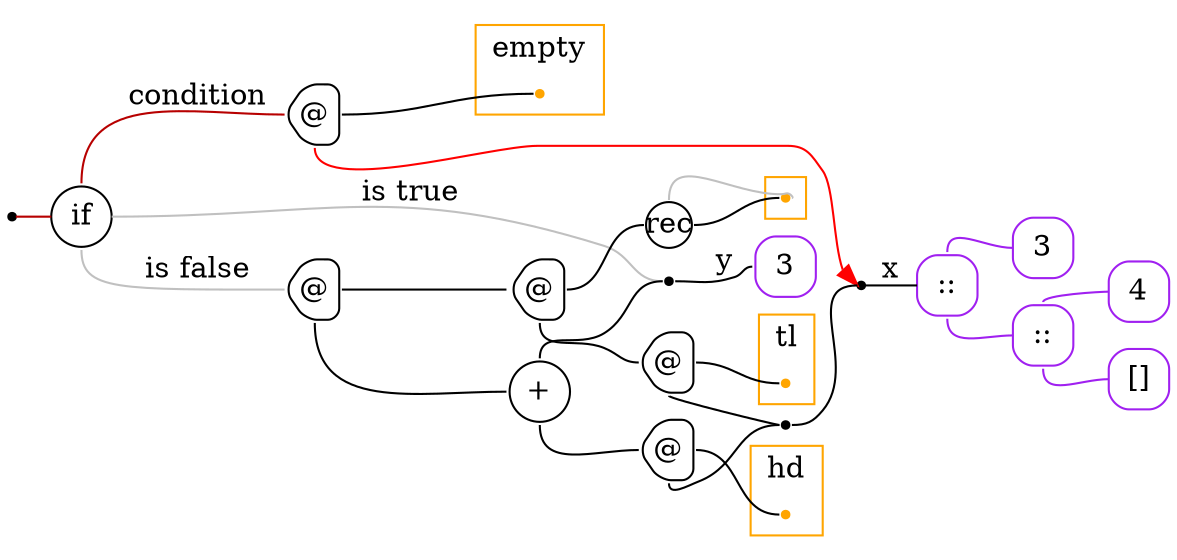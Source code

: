 digraph G {
  rankdir=LR;
  edge[arrowhead=none,arrowtail=none];
  node[fixedsize=true,shape=circle]
  size="9.201041666666667,5.219270833333334";
  labeldistance=0;
  nodesep=.175;
  ranksep=.175;

 nd1[shape=point];
   nd28[label="3",tooltip="nd28-ConstGraph",style=rounded,orientation=90,shape=square,width=.4,height=.4,color="purple"];
   nd34[label="4",tooltip="nd34-ConstGraph",style=rounded,orientation=90,shape=square,width=.4,height=.4,color="purple"];
   nd39[label="[]",tooltip="nd39-ConstEmptyGraph",style=rounded,orientation=90,shape=square,width=.4,height=.4,color="purple"];
   nd182[label="::",tooltip="nd182-ConstListGraph",style=rounded,orientation=90,shape=square,width=.4,height=.4,color="purple"];
   nd188[label="::",tooltip="nd188-ConstListGraph",style=rounded,orientation=90,shape=square,width=.4,height=.4,color="purple"];
   nd309[label="3",tooltip="nd309-ConstGraph",style=rounded,orientation=90,shape=square,width=.4,height=.4,color="purple"];
 nd314[label="rec",tooltip="nd314-RecurGraph",style=rounded,width=.3,height=.3,color="#000000"];
   subgraph cluster_nd318 {
     graph[style=fill,color="orange"];
     ndcluster_nd318[tooltip="nd318",orientation=90,shape=point,color="orange"];
   };
 nd247[label="if",tooltip="nd247-IfGraph",style=rounded,width=.4,height=.4,color="#000000"];
 nd248[label="@",tooltip="nd248-AppGraph",style=rounded,orientation=90,shape=house,width=.4,height=.4,color="#000000"];
 subgraph cluster_nd251 {
   graph[style=fill,color="orange",label="empty"];
   ndcluster_nd251[tooltip="nd251",orientation=90,shape=point,color="orange"];
 };
 nd255[label="@",tooltip="nd255-AppGraph",style=rounded,orientation=90,shape=house,width=.4,height=.4,color="#000000"];
 nd256[label="@",tooltip="nd256-AppGraph",style=rounded,orientation=90,shape=house,width=.4,height=.4,color="#000000"];
 nd258[label="@",tooltip="nd258-AppGraph",style=rounded,orientation=90,shape=house,width=.4,height=.4,color="#000000"];
 subgraph cluster_nd261 {
   graph[style=fill,color="orange",label="tl"];
   ndcluster_nd261[tooltip="nd261",orientation=90,shape=point,color="orange"];
 };
 nd266[label="+",tooltip="nd266-BinOpGraph",style=rounded,width=.4,height=.4,color="#000000"];
 nd267[label="@",tooltip="nd267-AppGraph",style=rounded,orientation=90,shape=house,width=.4,height=.4,color="#000000"];
 subgraph cluster_nd270 {
   graph[style=fill,color="orange",label="hd"];
   ndcluster_nd270[tooltip="nd270",orientation=90,shape=point,color="orange"];
 };
 nd274[label=" ",tooltip="nd274-ContractGraph",style=rounded,orientation=90,shape=point];
 nd275[label=" ",tooltip="nd275-ContractGraph",style=rounded,orientation=90,shape=point];
 nd276[label=" ",tooltip="nd276-ContractGraph",style=rounded,orientation=90,shape=point];

  nd182->nd34[tailport=n,headport=w,color=purple,arrowhead=none,arrowtail=none];
  nd182->nd39[tailport=s,headport=w,color=purple,arrowhead=none,arrowtail=none];
  nd188->nd28[tailport=n,headport=w,color=purple,arrowhead=none,arrowtail=none];
  nd188->nd182[tailport=s,headport=w,color=purple,arrowhead=none,arrowtail=none];
  nd248->ndcluster_nd251[tailport=e,headport=w];
  nd258->ndcluster_nd261[tailport=e,headport=w];
  nd256->nd314[tailport=e,headport=w,color=black,arrowhead=none,arrowtail=none];
  nd256->nd258[tailport=s,headport=w];
  nd267->ndcluster_nd270[tailport=e,headport=w];
  nd266->nd267[tailport=s,headport=w];
  nd255->nd256[tailport=e,headport=w];
  nd255->nd266[tailport=s,headport=w];
  nd267->nd274[tailport=s,headport=w];
  nd258->nd274[tailport=s,headport=w];
  nd247->nd248[label="condition",tailport=n,headport=w,color="#b70000",arrowhead=none,arrowtail=none];
  nd247->nd255[label="is false",tailport=s,headport=w,color=grey,arrowhead=none,arrowtail=none];
  nd266->nd275[tailport=n,headport=w];
  nd247->nd275[label="is true",tailport=e,headport=w,color=grey,arrowhead=none,arrowtail=none];
  nd248->nd276[tailport=s,headport=w,color=red,arrowhead=normal];
  nd274->nd276[tailport=e,headport=w];
  nd1->nd247[tailport=e,headport=w,color="#b70000",arrowhead=none,arrowtail=none];
  nd275->nd309[label="y",tailport=e,headport=w];
  nd276->nd188[label="x",tailport=e,headport=w];
  nd314->ndcluster_nd318[dir=back,headport=e,tailport=n,color=grey,arrowhead=none,arrowtail=none];
  nd314->ndcluster_nd318[tailport=e,headport=w];
}